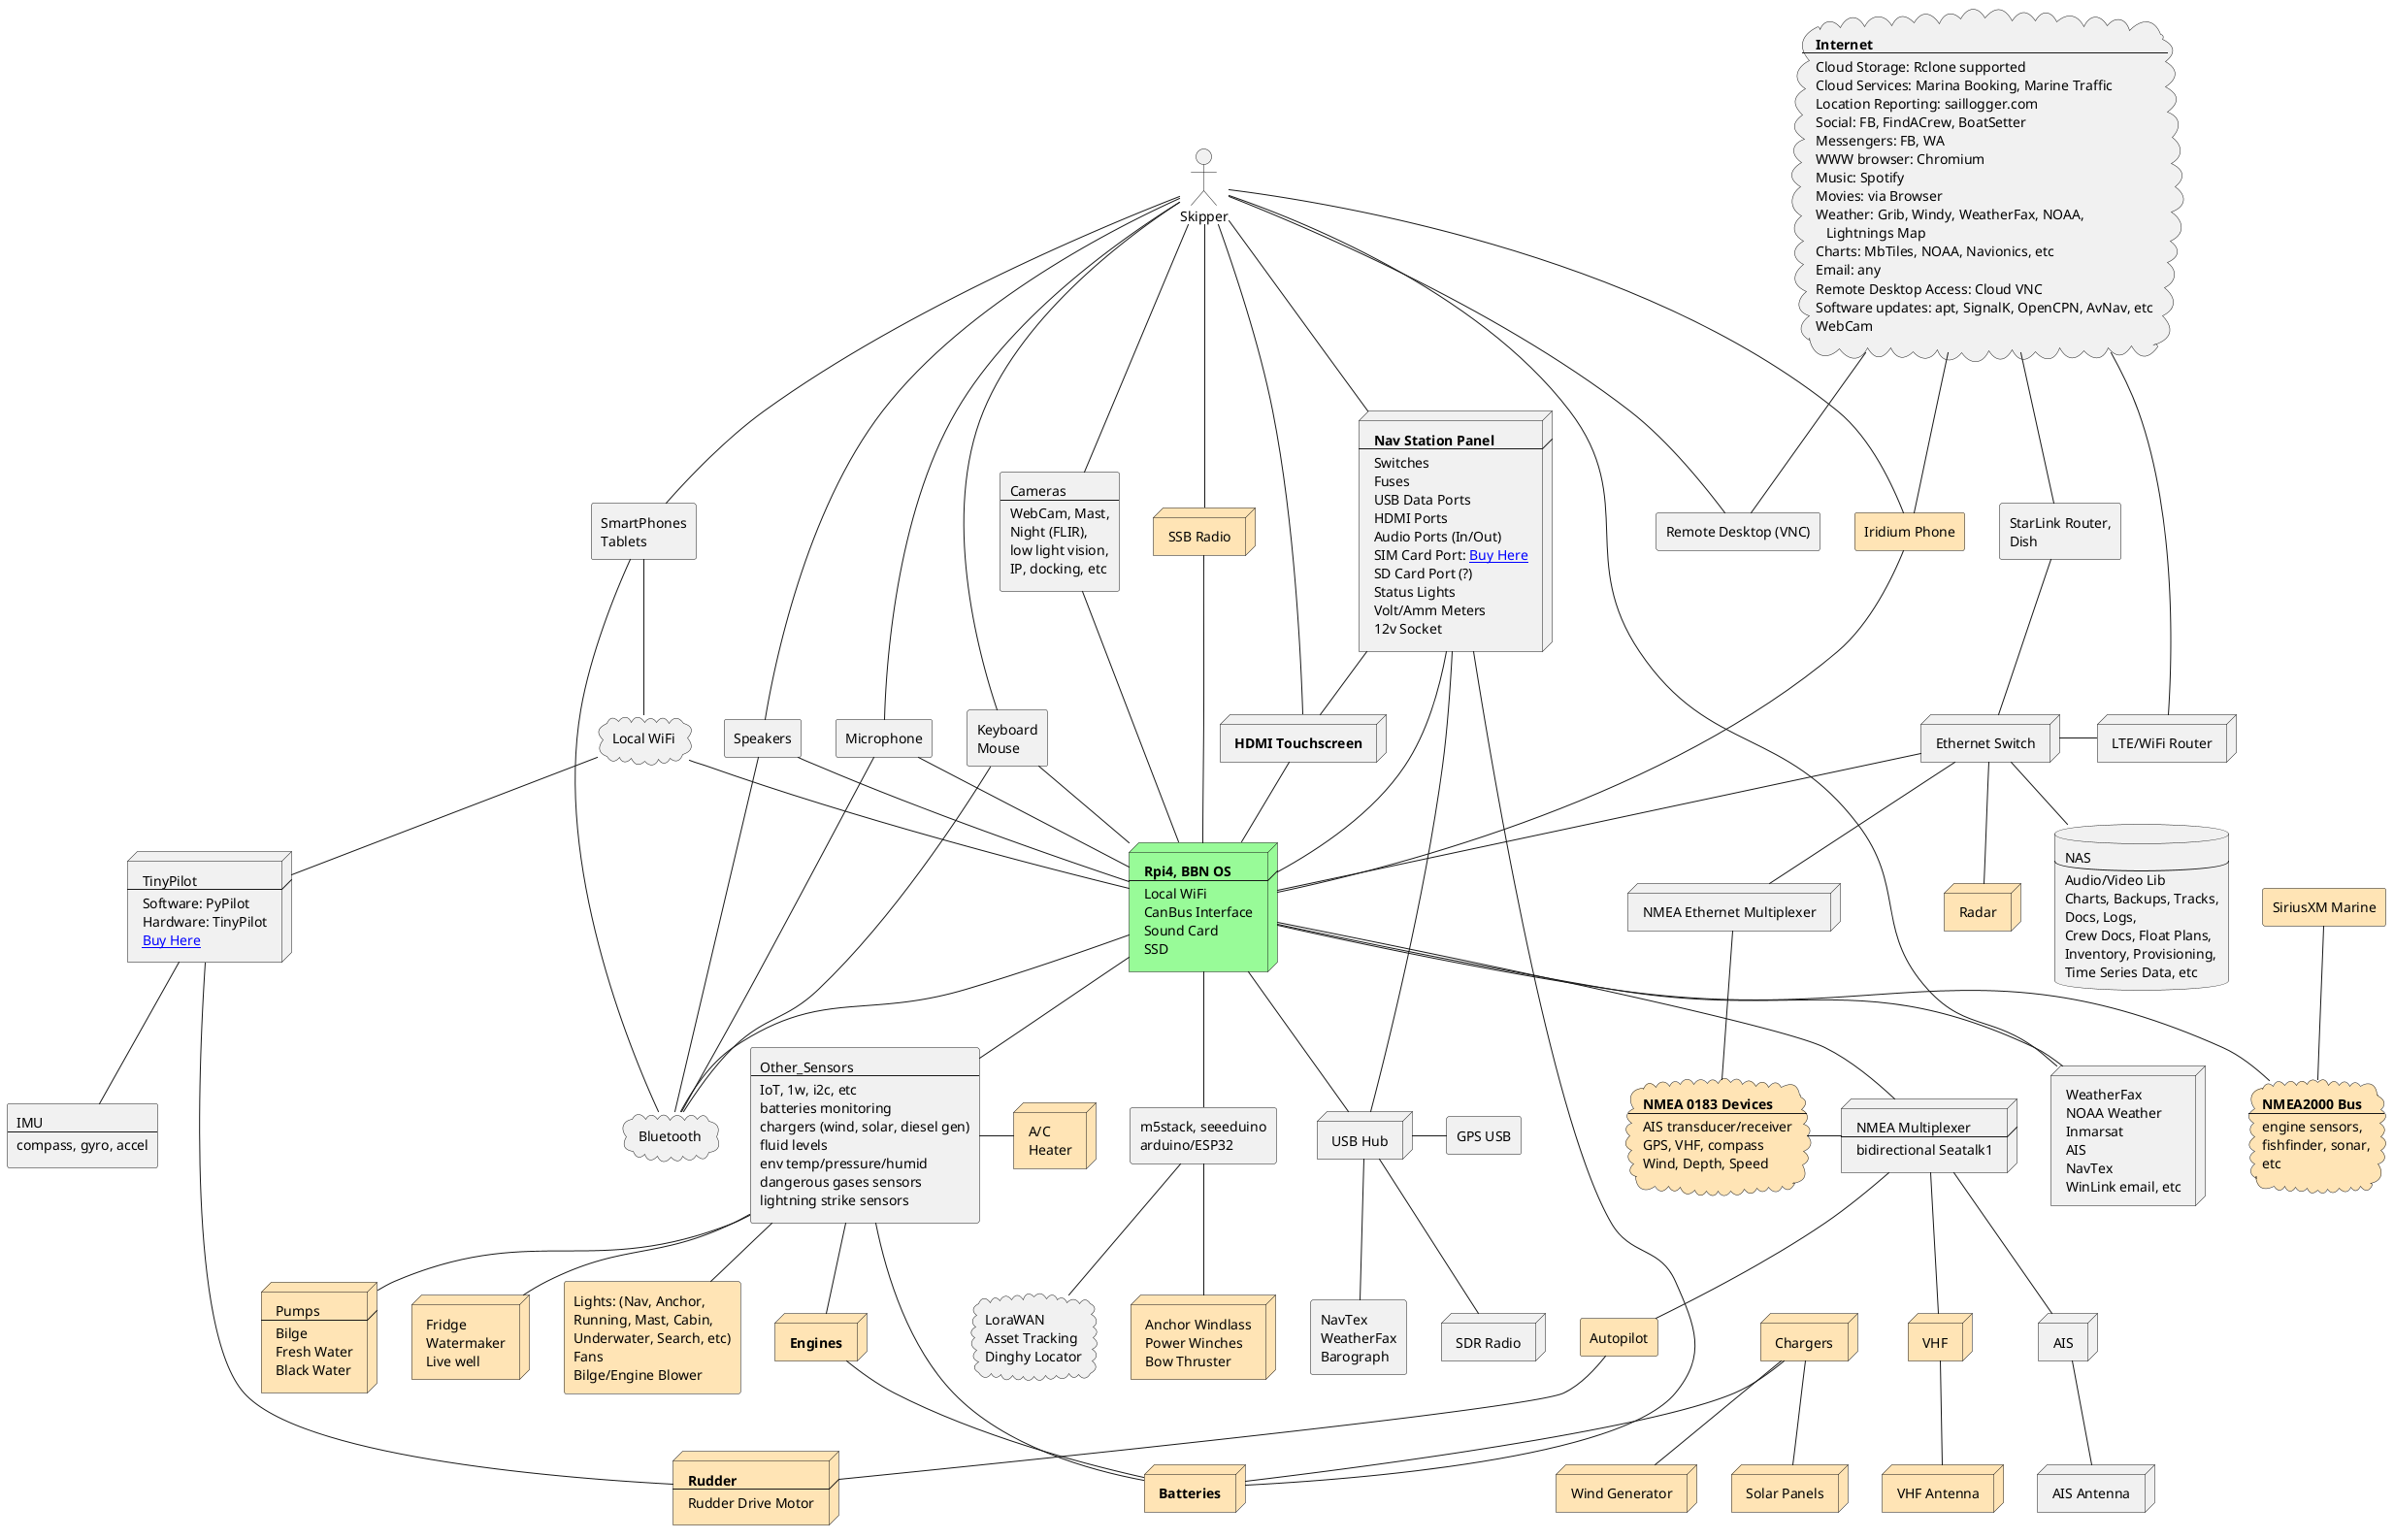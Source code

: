 @startuml

actor Skipper [
 Skipper
]

node Panel [
 <b>Nav Station Panel
 ----
 Switches
 Fuses
 USB Data Ports
 HDMI Ports
 Audio Ports (In/Out)
 SIM Card Port: [[https://www.data-alliance.net/cable-gland-for-fiber-usb-sim-terminal-block-waterproof-ip67-feed-thru/ Buy Here]]
 SD Card Port (?)
 Status Lights
 Volt/Amm Meters
 12v Socket
]

node Batteries #moccasin [
 <b>Batteries
]

node Chargers #moccasin [
 Chargers
]

node Engines #moccasin [
 <b>Engines
]

node Antenna_VHF #moccasin [
  VHF Antenna
]

node AIS [
  AIS
]

node Antenna_AIS [
  AIS Antenna
]

node Solar_Pan #moccasin [
  Solar Panels
]

node Wind_Gen #moccasin [
  Wind Generator
]

node RPI #palegreen [
 <b>Rpi4, BBN OS
 ----
 Local WiFi
 CanBus Interface
 Sound Card
 SSD
]

rectangle GPS [
 GPS USB
]

rectangle IMU [
 IMU
 ----
 compass, gyro, accel
]

cloud NMEA_2000 #moccasin [
 <b>NMEA2000 Bus
 ----
 engine sensors,
 fishfinder, sonar,
 etc
]

node NMEA_Mux [
 NMEA Multiplexer
 ----
 bidirectional Seatalk1
]

node NMEA_Eth_Mux [
 NMEA Ethernet Multiplexer
]

cloud NMEA_0183 #moccasin [
 <b>NMEA 0183 Devices
 ----
 AIS transducer/receiver
 GPS, VHF, compass
 Wind, Depth, Speed
]

rectangle AP #moccasin [
 Autopilot
]

node Eth_Hub [
 Ethernet Switch
]

node USB_Hub [
 USB Hub
]

node Router [
 LTE/WiFi Router
]

rectangle Dish_Router [
 StarLink Router,
 Dish
]

node Radar #moccasin [
 Radar
]

node Touchscreen [
 <b>HDMI Touchscreen
]

rectangle Speakers [
 Speakers
]

rectangle Mic [
 Microphone
]

rectangle Cameras [
 Cameras
 ----
 WebCam, Mast,
 Night (FLIR),
 low light vision,
 IP, docking, etc
]

node SDR [
 SDR Radio
]

node SSB #moccasin [
 SSB Radio
]

cloud WiFi_Local [
 Local WiFi
]

cloud Bluetooth [
 Bluetooth
]

rectangle Iridium #moccasin [
 Iridium Phone
]

rectangle Other_Sensors [
 Other_Sensors
 ----
 IoT, 1w, i2c, etc
 batteries monitoring
 chargers (wind, solar, diesel gen)
 fluid levels
 env temp/pressure/humid
 dangerous gases sensors
 lightning strike sensors
]

rectangle Remote_Desktop [
 Remote Desktop (VNC)
]

node VHF #moccasin [
 VHF
]

node AC #moccasin [
 A/C
 Heater
]

node Pumps #moccasin [
 Pumps
 ----
 Bilge
 Fresh Water
 Black Water
]

node Fridge #moccasin [
 Fridge
 Watermaker
 Live well
]

rectangle Lights_Fans #moccasin [
 Lights: (Nav, Anchor,
 Running, Mast, Cabin,
 Underwater, Search, etc)
 Fans
 Bilge/Engine Blower
]

rectangle Keyboard_Mouse [
 Keyboard
 Mouse
]

rectangle Weather [
 NavTex
 WeatherFax
 Barograph
]

rectangle SiriusXM #moccasin [
 SiriusXM Marine
]

rectangle SmartPhone [
 SmartPhones
 Tablets
]

database NAS [
 NAS
 ----
 Audio/Video Lib
 Charts, Backups, Tracks,
 Docs, Logs,
 Crew Docs, Float Plans,
 Inventory, Provisioning,
 Time Series Data, etc
]

node Winches #moccasin [
 Anchor Windlass
 Power Winches
 Bow Thruster
]

cloud Cloud_Internet [
 <b>Internet
 ----
 Cloud Storage: Rclone supported
 Cloud Services: Marina Booking, Marine Traffic
 Location Reporting: saillogger.com
 Social: FB, FindACrew, BoatSetter
 Messengers: FB, WA
 WWW browser: Chromium
 Music: Spotify
 Movies: via Browser
 Weather: Grib, Windy, WeatherFax, NOAA,
    Lightnings Map
 Charts: MbTiles, NOAA, Navionics, etc
 Email: any
 Remote Desktop Access: Cloud VNC
 Software updates: apt, SignalK, OpenCPN, AvNav, etc
 WebCam
]

cloud Lora [
 LoraWAN
 Asset Tracking
 Dinghy Locator
]

rectangle Esp32 [
 m5stack, seeeduino
 arduino/ESP32
]

node Radio_Data [
 WeatherFax
 NOAA Weather
 Inmarsat
 AIS
 NavTex
 WinLink email, etc
]

node AP_2 [
 TinyPilot
 ---
 Software: PyPilot
 Hardware: TinyPilot
 [[https://pypilot.org/store Buy Here]]
]

node Rudder #moccasin [
 <b>Rudder
 ----
 Rudder Drive Motor
]

RPI -- NMEA_2000
RPI -- NMEA_Mux
RPI -u- Eth_Hub
RPI -- USB_Hub
RPI -u- Touchscreen
RPI -u- Cameras
RPI -u- Speakers
RPI -u- Mic
RPI -u- SSB
RPI -u- Iridium
RPI -- Other_Sensors
RPI -d- Esp32
RPI -u- WiFi_Local
RPI -u- Keyboard_Mouse
RPI -l- Panel

Radio_Data -u- RPI
Radio_Data -u- Skipper

Bluetooth -u- Speakers
Bluetooth -u- Keyboard_Mouse
Bluetooth -u- Mic
Bluetooth -u- SmartPhone
Bluetooth -u- RPI

Panel -- Touchscreen
Panel -- USB_Hub
Panel -- Batteries

SmartPhone -- WiFi_Local
AP_2 -u- WiFi_Local

SiriusXM -- NMEA_2000
VHF -u- NMEA_Mux
AIS -u- NMEA_Mux

Eth_Hub -r- Router
Eth_Hub -- Radar
Eth_Hub -- NAS
Eth_Hub -- NMEA_Eth_Mux
Eth_Hub -u- Dish_Router

USB_Hub -- SDR
USB_Hub -- Weather
USB_Hub -r- GPS

Other_Sensors -r- AC
Other_Sensors -- Fridge
Other_Sensors -- Lights_Fans
Other_Sensors -- Pumps

NMEA_Mux -l- NMEA_0183
NMEA_Eth_Mux -- NMEA_0183
NMEA_Mux -- AP

AP -- Rudder
AP_2 -- Rudder
AP_2 -- IMU

Esp32 -- Lora
Esp32 -- Winches

Cloud_Internet -- Dish_Router
Cloud_Internet -- Router
Cloud_Internet -- Iridium
Cloud_Internet -- Remote_Desktop

Skipper -- Touchscreen
Skipper -- Speakers
Skipper -- Mic
Skipper -- Cameras
Skipper -- Iridium
Skipper -- SSB
Skipper -- SmartPhone
Skipper -- Keyboard_Mouse
Skipper -- Remote_Desktop
Skipper -- Panel

Chargers -- Solar_Pan
Chargers -- Batteries
Chargers -- Wind_Gen
Engines -- Batteries

VHF -- Antenna_VHF
AIS -- Antenna_AIS

Other_Sensors -- Engines
Other_Sensors -- Batteries

@enduml
